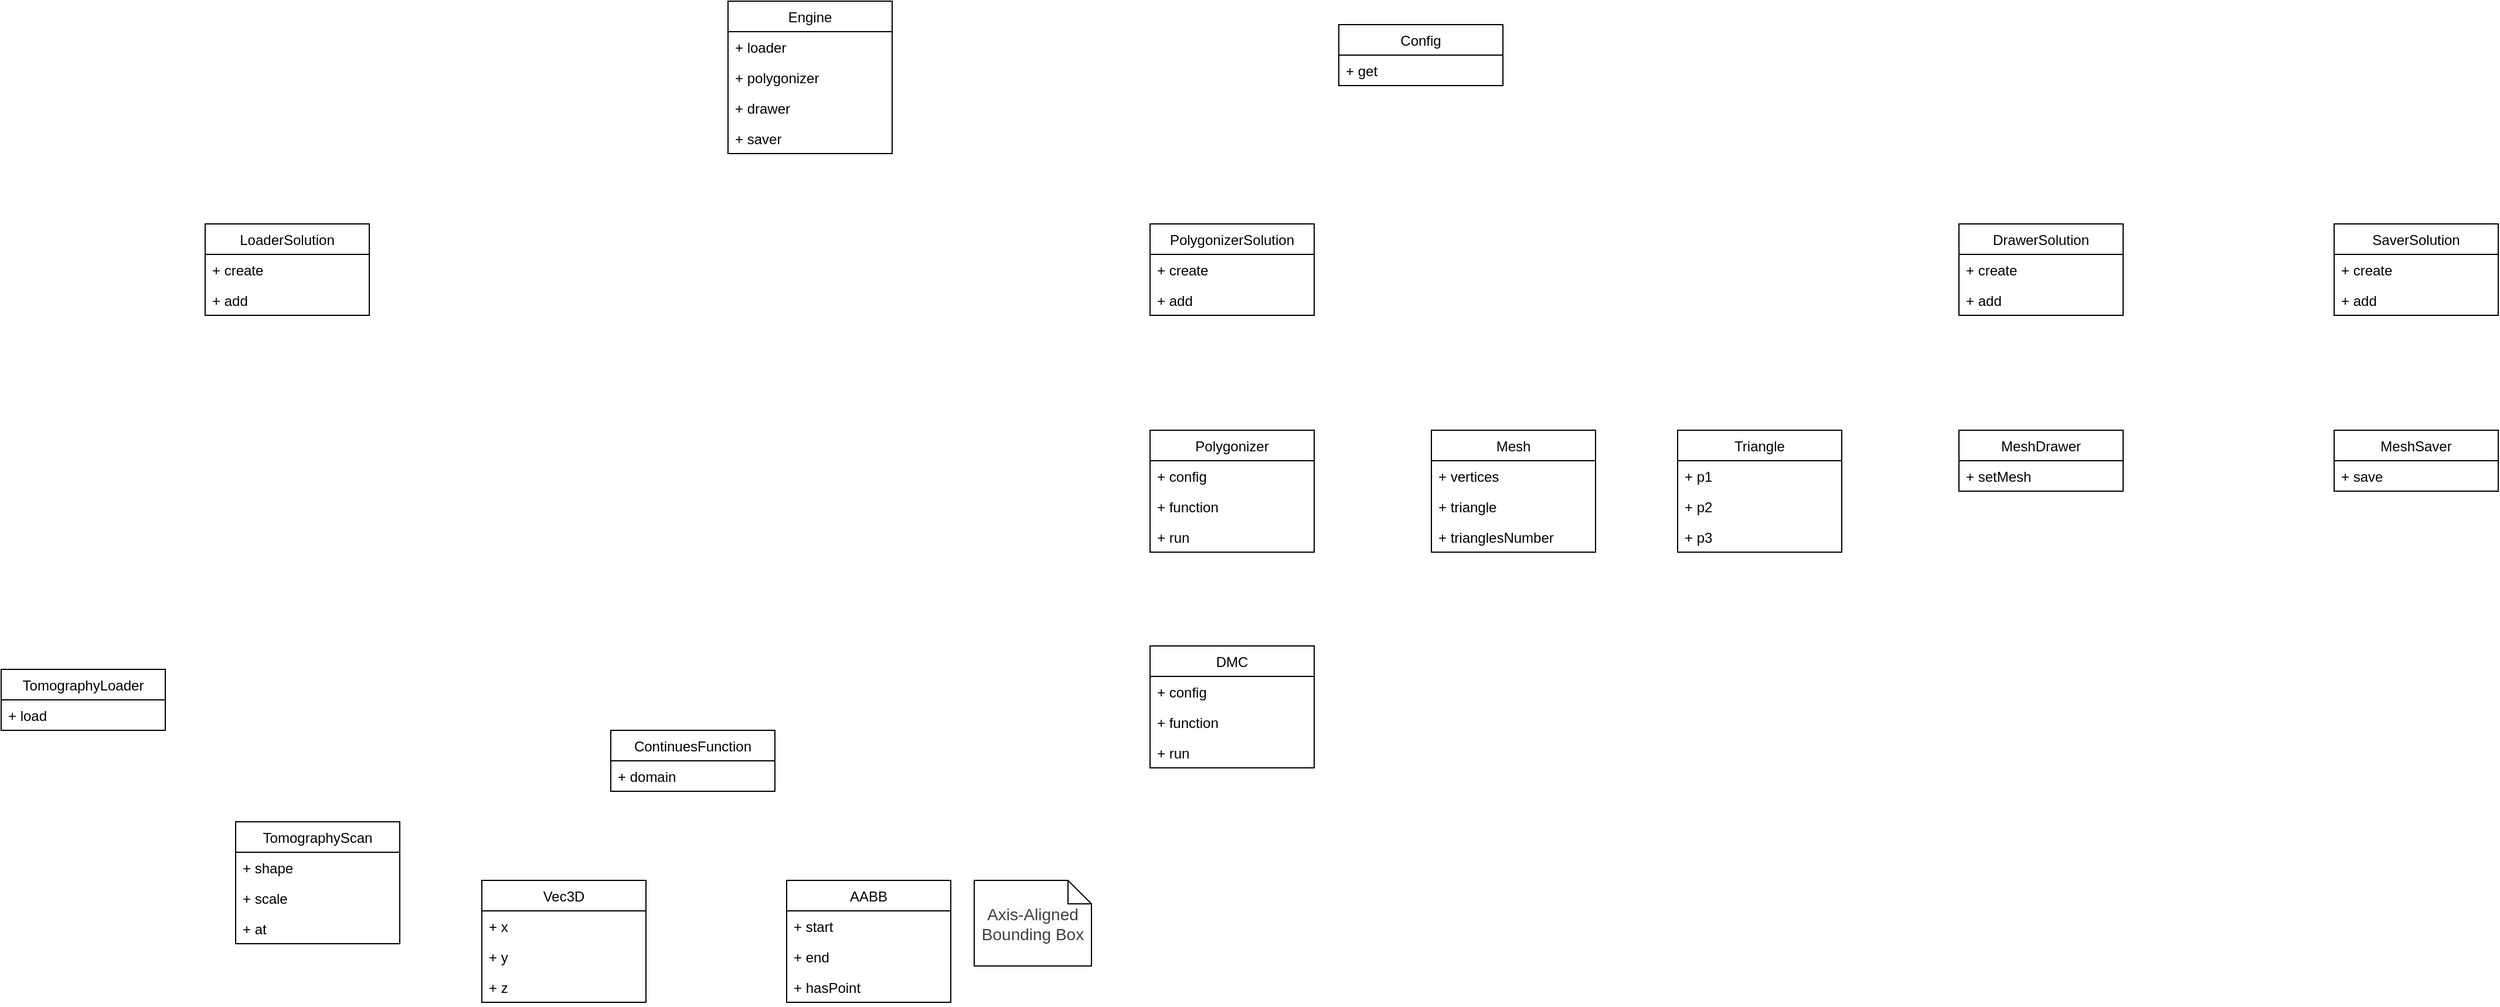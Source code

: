 <mxfile version="15.2.9" type="device"><diagram id="l196f_BCQFcxbyNv5xjx" name="Page-1"><mxGraphModel dx="1734" dy="1927" grid="1" gridSize="10" guides="1" tooltips="1" connect="1" arrows="1" fold="1" page="1" pageScale="1" pageWidth="827" pageHeight="1169" math="0" shadow="0"><root><mxCell id="0"/><mxCell id="1" parent="0"/><mxCell id="hJly8mWDVJK6QSNTWBBA-2" value="TomographyLoader" style="swimlane;fontStyle=0;childLayout=stackLayout;horizontal=1;startSize=26;fillColor=none;horizontalStack=0;resizeParent=1;resizeParentMax=0;resizeLast=0;collapsible=1;marginBottom=0;" vertex="1" parent="1"><mxGeometry x="100" y="420" width="140" height="52" as="geometry"/></mxCell><mxCell id="hJly8mWDVJK6QSNTWBBA-4" value="+ load" style="text;strokeColor=none;fillColor=none;align=left;verticalAlign=top;spacingLeft=4;spacingRight=4;overflow=hidden;rotatable=0;points=[[0,0.5],[1,0.5]];portConstraint=eastwest;" vertex="1" parent="hJly8mWDVJK6QSNTWBBA-2"><mxGeometry y="26" width="140" height="26" as="geometry"/></mxCell><mxCell id="hJly8mWDVJK6QSNTWBBA-7" value="TomographyScan" style="swimlane;fontStyle=0;childLayout=stackLayout;horizontal=1;startSize=26;fillColor=none;horizontalStack=0;resizeParent=1;resizeParentMax=0;resizeLast=0;collapsible=1;marginBottom=0;" vertex="1" parent="1"><mxGeometry x="300" y="550" width="140" height="104" as="geometry"/></mxCell><mxCell id="hJly8mWDVJK6QSNTWBBA-8" value="+ shape" style="text;strokeColor=none;fillColor=none;align=left;verticalAlign=top;spacingLeft=4;spacingRight=4;overflow=hidden;rotatable=0;points=[[0,0.5],[1,0.5]];portConstraint=eastwest;" vertex="1" parent="hJly8mWDVJK6QSNTWBBA-7"><mxGeometry y="26" width="140" height="26" as="geometry"/></mxCell><mxCell id="hJly8mWDVJK6QSNTWBBA-39" value="+ scale" style="text;strokeColor=none;fillColor=none;align=left;verticalAlign=top;spacingLeft=4;spacingRight=4;overflow=hidden;rotatable=0;points=[[0,0.5],[1,0.5]];portConstraint=eastwest;" vertex="1" parent="hJly8mWDVJK6QSNTWBBA-7"><mxGeometry y="52" width="140" height="26" as="geometry"/></mxCell><mxCell id="hJly8mWDVJK6QSNTWBBA-37" value="+ at" style="text;strokeColor=none;fillColor=none;align=left;verticalAlign=top;spacingLeft=4;spacingRight=4;overflow=hidden;rotatable=0;points=[[0,0.5],[1,0.5]];portConstraint=eastwest;" vertex="1" parent="hJly8mWDVJK6QSNTWBBA-7"><mxGeometry y="78" width="140" height="26" as="geometry"/></mxCell><mxCell id="hJly8mWDVJK6QSNTWBBA-11" value="ContinuesFunction" style="swimlane;fontStyle=0;childLayout=stackLayout;horizontal=1;startSize=26;fillColor=none;horizontalStack=0;resizeParent=1;resizeParentMax=0;resizeLast=0;collapsible=1;marginBottom=0;" vertex="1" parent="1"><mxGeometry x="620" y="472" width="140" height="52" as="geometry"><mxRectangle x="580" y="420" width="90" height="26" as="alternateBounds"/></mxGeometry></mxCell><mxCell id="hJly8mWDVJK6QSNTWBBA-12" value="+ domain" style="text;strokeColor=none;fillColor=none;align=left;verticalAlign=top;spacingLeft=4;spacingRight=4;overflow=hidden;rotatable=0;points=[[0,0.5],[1,0.5]];portConstraint=eastwest;" vertex="1" parent="hJly8mWDVJK6QSNTWBBA-11"><mxGeometry y="26" width="140" height="26" as="geometry"/></mxCell><mxCell id="hJly8mWDVJK6QSNTWBBA-15" value="DMC" style="swimlane;fontStyle=0;childLayout=stackLayout;horizontal=1;startSize=26;fillColor=none;horizontalStack=0;resizeParent=1;resizeParentMax=0;resizeLast=0;collapsible=1;marginBottom=0;" vertex="1" parent="1"><mxGeometry x="1080" y="400" width="140" height="104" as="geometry"/></mxCell><mxCell id="hJly8mWDVJK6QSNTWBBA-16" value="+ config" style="text;strokeColor=none;fillColor=none;align=left;verticalAlign=top;spacingLeft=4;spacingRight=4;overflow=hidden;rotatable=0;points=[[0,0.5],[1,0.5]];portConstraint=eastwest;" vertex="1" parent="hJly8mWDVJK6QSNTWBBA-15"><mxGeometry y="26" width="140" height="26" as="geometry"/></mxCell><mxCell id="hJly8mWDVJK6QSNTWBBA-18" value="+ function" style="text;strokeColor=none;fillColor=none;align=left;verticalAlign=top;spacingLeft=4;spacingRight=4;overflow=hidden;rotatable=0;points=[[0,0.5],[1,0.5]];portConstraint=eastwest;" vertex="1" parent="hJly8mWDVJK6QSNTWBBA-15"><mxGeometry y="52" width="140" height="26" as="geometry"/></mxCell><mxCell id="hJly8mWDVJK6QSNTWBBA-54" value="+ run" style="text;strokeColor=none;fillColor=none;align=left;verticalAlign=top;spacingLeft=4;spacingRight=4;overflow=hidden;rotatable=0;points=[[0,0.5],[1,0.5]];portConstraint=eastwest;" vertex="1" parent="hJly8mWDVJK6QSNTWBBA-15"><mxGeometry y="78" width="140" height="26" as="geometry"/></mxCell><mxCell id="hJly8mWDVJK6QSNTWBBA-19" value="Mesh" style="swimlane;fontStyle=0;childLayout=stackLayout;horizontal=1;startSize=26;fillColor=none;horizontalStack=0;resizeParent=1;resizeParentMax=0;resizeLast=0;collapsible=1;marginBottom=0;" vertex="1" parent="1"><mxGeometry x="1320" y="216" width="140" height="104" as="geometry"/></mxCell><mxCell id="hJly8mWDVJK6QSNTWBBA-22" value="+ vertices" style="text;strokeColor=none;fillColor=none;align=left;verticalAlign=top;spacingLeft=4;spacingRight=4;overflow=hidden;rotatable=0;points=[[0,0.5],[1,0.5]];portConstraint=eastwest;" vertex="1" parent="hJly8mWDVJK6QSNTWBBA-19"><mxGeometry y="26" width="140" height="26" as="geometry"/></mxCell><mxCell id="hJly8mWDVJK6QSNTWBBA-67" value="+ triangle" style="text;strokeColor=none;fillColor=none;align=left;verticalAlign=top;spacingLeft=4;spacingRight=4;overflow=hidden;rotatable=0;points=[[0,0.5],[1,0.5]];portConstraint=eastwest;" vertex="1" parent="hJly8mWDVJK6QSNTWBBA-19"><mxGeometry y="52" width="140" height="26" as="geometry"/></mxCell><mxCell id="hJly8mWDVJK6QSNTWBBA-66" value="+ trianglesNumber" style="text;strokeColor=none;fillColor=none;align=left;verticalAlign=top;spacingLeft=4;spacingRight=4;overflow=hidden;rotatable=0;points=[[0,0.5],[1,0.5]];portConstraint=eastwest;" vertex="1" parent="hJly8mWDVJK6QSNTWBBA-19"><mxGeometry y="78" width="140" height="26" as="geometry"/></mxCell><mxCell id="hJly8mWDVJK6QSNTWBBA-23" value="MeshSaver" style="swimlane;fontStyle=0;childLayout=stackLayout;horizontal=1;startSize=26;fillColor=none;horizontalStack=0;resizeParent=1;resizeParentMax=0;resizeLast=0;collapsible=1;marginBottom=0;" vertex="1" parent="1"><mxGeometry x="2090" y="216" width="140" height="52" as="geometry"/></mxCell><mxCell id="hJly8mWDVJK6QSNTWBBA-24" value="+ save" style="text;strokeColor=none;fillColor=none;align=left;verticalAlign=top;spacingLeft=4;spacingRight=4;overflow=hidden;rotatable=0;points=[[0,0.5],[1,0.5]];portConstraint=eastwest;" vertex="1" parent="hJly8mWDVJK6QSNTWBBA-23"><mxGeometry y="26" width="140" height="26" as="geometry"/></mxCell><mxCell id="hJly8mWDVJK6QSNTWBBA-27" value="MeshDrawer" style="swimlane;fontStyle=0;childLayout=stackLayout;horizontal=1;startSize=26;fillColor=none;horizontalStack=0;resizeParent=1;resizeParentMax=0;resizeLast=0;collapsible=1;marginBottom=0;" vertex="1" parent="1"><mxGeometry x="1770" y="216" width="140" height="52" as="geometry"/></mxCell><mxCell id="hJly8mWDVJK6QSNTWBBA-28" value="+ setMesh" style="text;strokeColor=none;fillColor=none;align=left;verticalAlign=top;spacingLeft=4;spacingRight=4;overflow=hidden;rotatable=0;points=[[0,0.5],[1,0.5]];portConstraint=eastwest;" vertex="1" parent="hJly8mWDVJK6QSNTWBBA-27"><mxGeometry y="26" width="140" height="26" as="geometry"/></mxCell><mxCell id="hJly8mWDVJK6QSNTWBBA-32" value="Vec3D" style="swimlane;fontStyle=0;childLayout=stackLayout;horizontal=1;startSize=26;fillColor=none;horizontalStack=0;resizeParent=1;resizeParentMax=0;resizeLast=0;collapsible=1;marginBottom=0;" vertex="1" parent="1"><mxGeometry x="510" y="600" width="140" height="104" as="geometry"/></mxCell><mxCell id="hJly8mWDVJK6QSNTWBBA-33" value="+ x" style="text;strokeColor=none;fillColor=none;align=left;verticalAlign=top;spacingLeft=4;spacingRight=4;overflow=hidden;rotatable=0;points=[[0,0.5],[1,0.5]];portConstraint=eastwest;" vertex="1" parent="hJly8mWDVJK6QSNTWBBA-32"><mxGeometry y="26" width="140" height="26" as="geometry"/></mxCell><mxCell id="hJly8mWDVJK6QSNTWBBA-34" value="+ y" style="text;strokeColor=none;fillColor=none;align=left;verticalAlign=top;spacingLeft=4;spacingRight=4;overflow=hidden;rotatable=0;points=[[0,0.5],[1,0.5]];portConstraint=eastwest;" vertex="1" parent="hJly8mWDVJK6QSNTWBBA-32"><mxGeometry y="52" width="140" height="26" as="geometry"/></mxCell><mxCell id="hJly8mWDVJK6QSNTWBBA-35" value="+ z" style="text;strokeColor=none;fillColor=none;align=left;verticalAlign=top;spacingLeft=4;spacingRight=4;overflow=hidden;rotatable=0;points=[[0,0.5],[1,0.5]];portConstraint=eastwest;" vertex="1" parent="hJly8mWDVJK6QSNTWBBA-32"><mxGeometry y="78" width="140" height="26" as="geometry"/></mxCell><mxCell id="hJly8mWDVJK6QSNTWBBA-41" value="AABB" style="swimlane;fontStyle=0;childLayout=stackLayout;horizontal=1;startSize=26;fillColor=none;horizontalStack=0;resizeParent=1;resizeParentMax=0;resizeLast=0;collapsible=1;marginBottom=0;" vertex="1" parent="1"><mxGeometry x="770" y="600" width="140" height="104" as="geometry"/></mxCell><mxCell id="hJly8mWDVJK6QSNTWBBA-42" value="+ start" style="text;strokeColor=none;fillColor=none;align=left;verticalAlign=top;spacingLeft=4;spacingRight=4;overflow=hidden;rotatable=0;points=[[0,0.5],[1,0.5]];portConstraint=eastwest;" vertex="1" parent="hJly8mWDVJK6QSNTWBBA-41"><mxGeometry y="26" width="140" height="26" as="geometry"/></mxCell><mxCell id="hJly8mWDVJK6QSNTWBBA-43" value="+ end" style="text;strokeColor=none;fillColor=none;align=left;verticalAlign=top;spacingLeft=4;spacingRight=4;overflow=hidden;rotatable=0;points=[[0,0.5],[1,0.5]];portConstraint=eastwest;" vertex="1" parent="hJly8mWDVJK6QSNTWBBA-41"><mxGeometry y="52" width="140" height="26" as="geometry"/></mxCell><mxCell id="hJly8mWDVJK6QSNTWBBA-45" value="+ hasPoint" style="text;strokeColor=none;fillColor=none;align=left;verticalAlign=top;spacingLeft=4;spacingRight=4;overflow=hidden;rotatable=0;points=[[0,0.5],[1,0.5]];portConstraint=eastwest;" vertex="1" parent="hJly8mWDVJK6QSNTWBBA-41"><mxGeometry y="78" width="140" height="26" as="geometry"/></mxCell><mxCell id="hJly8mWDVJK6QSNTWBBA-46" value="&lt;span style=&quot;color: rgb(64 , 64 , 64) ; background-color: rgb(252 , 252 , 252)&quot;&gt;&lt;font style=&quot;font-size: 14px&quot;&gt;Axis-Aligned Bounding Box&lt;/font&gt;&lt;/span&gt;" style="shape=note;size=20;whiteSpace=wrap;html=1;" vertex="1" parent="1"><mxGeometry x="930" y="600" width="100" height="73" as="geometry"/></mxCell><mxCell id="hJly8mWDVJK6QSNTWBBA-51" value="Config" style="swimlane;fontStyle=0;childLayout=stackLayout;horizontal=1;startSize=26;fillColor=none;horizontalStack=0;resizeParent=1;resizeParentMax=0;resizeLast=0;collapsible=1;marginBottom=0;" vertex="1" parent="1"><mxGeometry x="1241" y="-130" width="140" height="52" as="geometry"><mxRectangle x="1110" y="388" width="90" height="26" as="alternateBounds"/></mxGeometry></mxCell><mxCell id="hJly8mWDVJK6QSNTWBBA-56" value="+ get" style="text;strokeColor=none;fillColor=none;align=left;verticalAlign=top;spacingLeft=4;spacingRight=4;overflow=hidden;rotatable=0;points=[[0,0.5],[1,0.5]];portConstraint=eastwest;" vertex="1" parent="hJly8mWDVJK6QSNTWBBA-51"><mxGeometry y="26" width="140" height="26" as="geometry"/></mxCell><mxCell id="hJly8mWDVJK6QSNTWBBA-57" value="Polygonizer" style="swimlane;fontStyle=0;childLayout=stackLayout;horizontal=1;startSize=26;fillColor=none;horizontalStack=0;resizeParent=1;resizeParentMax=0;resizeLast=0;collapsible=1;marginBottom=0;" vertex="1" parent="1"><mxGeometry x="1080" y="216" width="140" height="104" as="geometry"/></mxCell><mxCell id="hJly8mWDVJK6QSNTWBBA-60" value="+ config" style="text;strokeColor=none;fillColor=none;align=left;verticalAlign=top;spacingLeft=4;spacingRight=4;overflow=hidden;rotatable=0;points=[[0,0.5],[1,0.5]];portConstraint=eastwest;" vertex="1" parent="hJly8mWDVJK6QSNTWBBA-57"><mxGeometry y="26" width="140" height="26" as="geometry"/></mxCell><mxCell id="hJly8mWDVJK6QSNTWBBA-58" value="+ function" style="text;strokeColor=none;fillColor=none;align=left;verticalAlign=top;spacingLeft=4;spacingRight=4;overflow=hidden;rotatable=0;points=[[0,0.5],[1,0.5]];portConstraint=eastwest;" vertex="1" parent="hJly8mWDVJK6QSNTWBBA-57"><mxGeometry y="52" width="140" height="26" as="geometry"/></mxCell><mxCell id="hJly8mWDVJK6QSNTWBBA-59" value="+ run" style="text;strokeColor=none;fillColor=none;align=left;verticalAlign=top;spacingLeft=4;spacingRight=4;overflow=hidden;rotatable=0;points=[[0,0.5],[1,0.5]];portConstraint=eastwest;" vertex="1" parent="hJly8mWDVJK6QSNTWBBA-57"><mxGeometry y="78" width="140" height="26" as="geometry"/></mxCell><mxCell id="hJly8mWDVJK6QSNTWBBA-62" value="Triangle" style="swimlane;fontStyle=0;childLayout=stackLayout;horizontal=1;startSize=26;fillColor=none;horizontalStack=0;resizeParent=1;resizeParentMax=0;resizeLast=0;collapsible=1;marginBottom=0;" vertex="1" parent="1"><mxGeometry x="1530" y="216" width="140" height="104" as="geometry"/></mxCell><mxCell id="hJly8mWDVJK6QSNTWBBA-64" value="+ p1" style="text;strokeColor=none;fillColor=none;align=left;verticalAlign=top;spacingLeft=4;spacingRight=4;overflow=hidden;rotatable=0;points=[[0,0.5],[1,0.5]];portConstraint=eastwest;" vertex="1" parent="hJly8mWDVJK6QSNTWBBA-62"><mxGeometry y="26" width="140" height="26" as="geometry"/></mxCell><mxCell id="hJly8mWDVJK6QSNTWBBA-68" value="+ p2" style="text;strokeColor=none;fillColor=none;align=left;verticalAlign=top;spacingLeft=4;spacingRight=4;overflow=hidden;rotatable=0;points=[[0,0.5],[1,0.5]];portConstraint=eastwest;" vertex="1" parent="hJly8mWDVJK6QSNTWBBA-62"><mxGeometry y="52" width="140" height="26" as="geometry"/></mxCell><mxCell id="hJly8mWDVJK6QSNTWBBA-69" value="+ p3" style="text;strokeColor=none;fillColor=none;align=left;verticalAlign=top;spacingLeft=4;spacingRight=4;overflow=hidden;rotatable=0;points=[[0,0.5],[1,0.5]];portConstraint=eastwest;" vertex="1" parent="hJly8mWDVJK6QSNTWBBA-62"><mxGeometry y="78" width="140" height="26" as="geometry"/></mxCell><mxCell id="hJly8mWDVJK6QSNTWBBA-70" value="Engine" style="swimlane;fontStyle=0;childLayout=stackLayout;horizontal=1;startSize=26;fillColor=none;horizontalStack=0;resizeParent=1;resizeParentMax=0;resizeLast=0;collapsible=1;marginBottom=0;" vertex="1" parent="1"><mxGeometry x="720" y="-150" width="140" height="130" as="geometry"/></mxCell><mxCell id="hJly8mWDVJK6QSNTWBBA-71" value="+ loader" style="text;strokeColor=none;fillColor=none;align=left;verticalAlign=top;spacingLeft=4;spacingRight=4;overflow=hidden;rotatable=0;points=[[0,0.5],[1,0.5]];portConstraint=eastwest;" vertex="1" parent="hJly8mWDVJK6QSNTWBBA-70"><mxGeometry y="26" width="140" height="26" as="geometry"/></mxCell><mxCell id="hJly8mWDVJK6QSNTWBBA-72" value="+ polygonizer" style="text;strokeColor=none;fillColor=none;align=left;verticalAlign=top;spacingLeft=4;spacingRight=4;overflow=hidden;rotatable=0;points=[[0,0.5],[1,0.5]];portConstraint=eastwest;" vertex="1" parent="hJly8mWDVJK6QSNTWBBA-70"><mxGeometry y="52" width="140" height="26" as="geometry"/></mxCell><mxCell id="hJly8mWDVJK6QSNTWBBA-73" value="+ drawer" style="text;strokeColor=none;fillColor=none;align=left;verticalAlign=top;spacingLeft=4;spacingRight=4;overflow=hidden;rotatable=0;points=[[0,0.5],[1,0.5]];portConstraint=eastwest;" vertex="1" parent="hJly8mWDVJK6QSNTWBBA-70"><mxGeometry y="78" width="140" height="26" as="geometry"/></mxCell><mxCell id="hJly8mWDVJK6QSNTWBBA-74" value="+ saver" style="text;strokeColor=none;fillColor=none;align=left;verticalAlign=top;spacingLeft=4;spacingRight=4;overflow=hidden;rotatable=0;points=[[0,0.5],[1,0.5]];portConstraint=eastwest;" vertex="1" parent="hJly8mWDVJK6QSNTWBBA-70"><mxGeometry y="104" width="140" height="26" as="geometry"/></mxCell><mxCell id="hJly8mWDVJK6QSNTWBBA-76" value="LoaderSolution" style="swimlane;fontStyle=0;childLayout=stackLayout;horizontal=1;startSize=26;fillColor=none;horizontalStack=0;resizeParent=1;resizeParentMax=0;resizeLast=0;collapsible=1;marginBottom=0;" vertex="1" parent="1"><mxGeometry x="274" y="40" width="140" height="78" as="geometry"/></mxCell><mxCell id="hJly8mWDVJK6QSNTWBBA-77" value="+ create" style="text;strokeColor=none;fillColor=none;align=left;verticalAlign=top;spacingLeft=4;spacingRight=4;overflow=hidden;rotatable=0;points=[[0,0.5],[1,0.5]];portConstraint=eastwest;" vertex="1" parent="hJly8mWDVJK6QSNTWBBA-76"><mxGeometry y="26" width="140" height="26" as="geometry"/></mxCell><mxCell id="hJly8mWDVJK6QSNTWBBA-78" value="+ add" style="text;strokeColor=none;fillColor=none;align=left;verticalAlign=top;spacingLeft=4;spacingRight=4;overflow=hidden;rotatable=0;points=[[0,0.5],[1,0.5]];portConstraint=eastwest;" vertex="1" parent="hJly8mWDVJK6QSNTWBBA-76"><mxGeometry y="52" width="140" height="26" as="geometry"/></mxCell><mxCell id="hJly8mWDVJK6QSNTWBBA-80" value="PolygonizerSolution" style="swimlane;fontStyle=0;childLayout=stackLayout;horizontal=1;startSize=26;fillColor=none;horizontalStack=0;resizeParent=1;resizeParentMax=0;resizeLast=0;collapsible=1;marginBottom=0;" vertex="1" parent="1"><mxGeometry x="1080" y="40" width="140" height="78" as="geometry"/></mxCell><mxCell id="hJly8mWDVJK6QSNTWBBA-81" value="+ create" style="text;strokeColor=none;fillColor=none;align=left;verticalAlign=top;spacingLeft=4;spacingRight=4;overflow=hidden;rotatable=0;points=[[0,0.5],[1,0.5]];portConstraint=eastwest;" vertex="1" parent="hJly8mWDVJK6QSNTWBBA-80"><mxGeometry y="26" width="140" height="26" as="geometry"/></mxCell><mxCell id="hJly8mWDVJK6QSNTWBBA-82" value="+ add" style="text;strokeColor=none;fillColor=none;align=left;verticalAlign=top;spacingLeft=4;spacingRight=4;overflow=hidden;rotatable=0;points=[[0,0.5],[1,0.5]];portConstraint=eastwest;" vertex="1" parent="hJly8mWDVJK6QSNTWBBA-80"><mxGeometry y="52" width="140" height="26" as="geometry"/></mxCell><mxCell id="hJly8mWDVJK6QSNTWBBA-83" value="SaverSolution" style="swimlane;fontStyle=0;childLayout=stackLayout;horizontal=1;startSize=26;fillColor=none;horizontalStack=0;resizeParent=1;resizeParentMax=0;resizeLast=0;collapsible=1;marginBottom=0;" vertex="1" parent="1"><mxGeometry x="2090" y="40" width="140" height="78" as="geometry"/></mxCell><mxCell id="hJly8mWDVJK6QSNTWBBA-84" value="+ create" style="text;strokeColor=none;fillColor=none;align=left;verticalAlign=top;spacingLeft=4;spacingRight=4;overflow=hidden;rotatable=0;points=[[0,0.5],[1,0.5]];portConstraint=eastwest;" vertex="1" parent="hJly8mWDVJK6QSNTWBBA-83"><mxGeometry y="26" width="140" height="26" as="geometry"/></mxCell><mxCell id="hJly8mWDVJK6QSNTWBBA-85" value="+ add" style="text;strokeColor=none;fillColor=none;align=left;verticalAlign=top;spacingLeft=4;spacingRight=4;overflow=hidden;rotatable=0;points=[[0,0.5],[1,0.5]];portConstraint=eastwest;" vertex="1" parent="hJly8mWDVJK6QSNTWBBA-83"><mxGeometry y="52" width="140" height="26" as="geometry"/></mxCell><mxCell id="hJly8mWDVJK6QSNTWBBA-86" value="DrawerSolution" style="swimlane;fontStyle=0;childLayout=stackLayout;horizontal=1;startSize=26;fillColor=none;horizontalStack=0;resizeParent=1;resizeParentMax=0;resizeLast=0;collapsible=1;marginBottom=0;" vertex="1" parent="1"><mxGeometry x="1770" y="40" width="140" height="78" as="geometry"/></mxCell><mxCell id="hJly8mWDVJK6QSNTWBBA-87" value="+ create" style="text;strokeColor=none;fillColor=none;align=left;verticalAlign=top;spacingLeft=4;spacingRight=4;overflow=hidden;rotatable=0;points=[[0,0.5],[1,0.5]];portConstraint=eastwest;" vertex="1" parent="hJly8mWDVJK6QSNTWBBA-86"><mxGeometry y="26" width="140" height="26" as="geometry"/></mxCell><mxCell id="hJly8mWDVJK6QSNTWBBA-88" value="+ add" style="text;strokeColor=none;fillColor=none;align=left;verticalAlign=top;spacingLeft=4;spacingRight=4;overflow=hidden;rotatable=0;points=[[0,0.5],[1,0.5]];portConstraint=eastwest;" vertex="1" parent="hJly8mWDVJK6QSNTWBBA-86"><mxGeometry y="52" width="140" height="26" as="geometry"/></mxCell></root></mxGraphModel></diagram></mxfile>